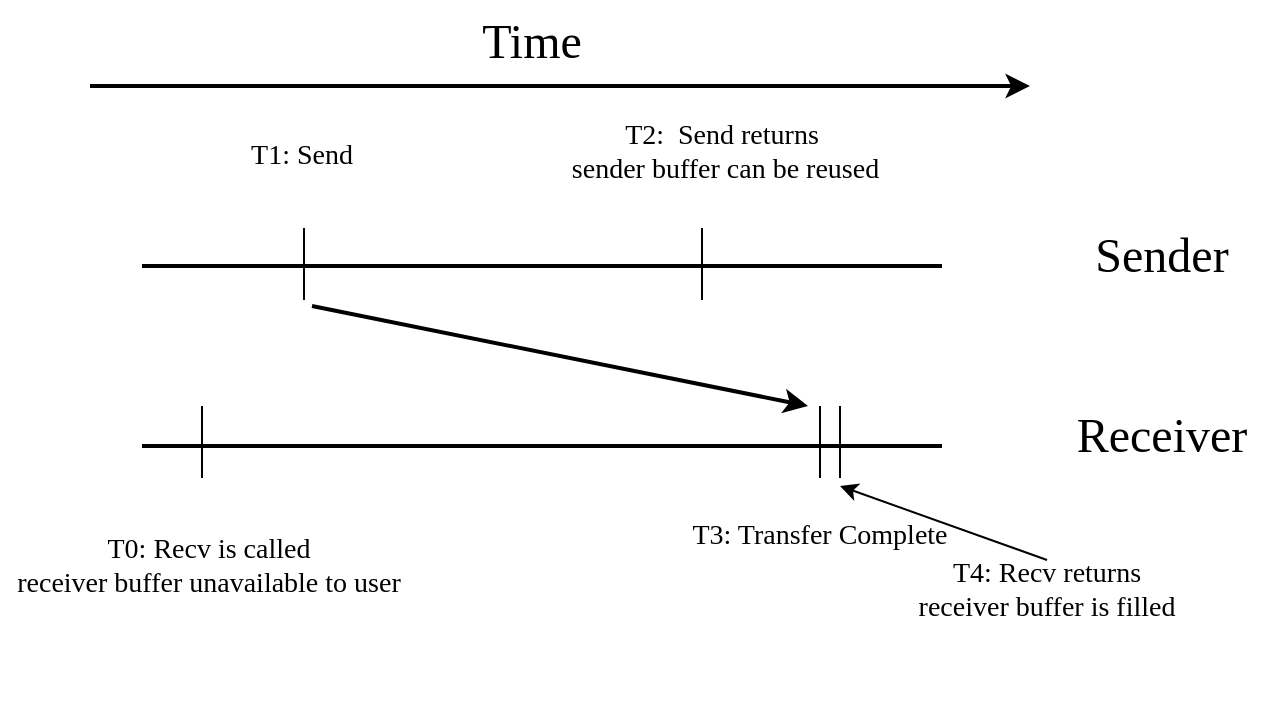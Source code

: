 <mxfile version="22.1.18" type="device">
  <diagram id="7onhE7s8I3OeBTNW9OX0" name="第 1 页">
    <mxGraphModel dx="852" dy="558" grid="0" gridSize="10" guides="1" tooltips="1" connect="1" arrows="1" fold="1" page="1" pageScale="1" pageWidth="827" pageHeight="1169" math="0" shadow="0">
      <root>
        <mxCell id="0" />
        <mxCell id="1" parent="0" />
        <mxCell id="9y_MhZ6LwUl3VcVE7A_6-1" value="" style="rounded=0;whiteSpace=wrap;html=1;strokeColor=none;fillColor=none;" parent="1" vertex="1">
          <mxGeometry x="146" y="107" width="625" height="357" as="geometry" />
        </mxCell>
        <mxCell id="LxJkTz2mR_KUnfyRF50h-3" value="" style="endArrow=none;html=1;rounded=0;fontSize=24;strokeWidth=2;fontFamily=Times New Roman;" parent="1" edge="1">
          <mxGeometry width="50" height="50" relative="1" as="geometry">
            <mxPoint x="200" y="240" as="sourcePoint" />
            <mxPoint x="600" y="240" as="targetPoint" />
          </mxGeometry>
        </mxCell>
        <mxCell id="LxJkTz2mR_KUnfyRF50h-4" value="&lt;span style=&quot;font-size: 24px;&quot;&gt;Sender&lt;/span&gt;" style="text;html=1;strokeColor=none;fillColor=none;align=center;verticalAlign=middle;whiteSpace=wrap;rounded=0;fontFamily=Times New Roman;" parent="1" vertex="1">
          <mxGeometry x="665" y="220" width="90" height="30" as="geometry" />
        </mxCell>
        <mxCell id="LxJkTz2mR_KUnfyRF50h-5" value="" style="endArrow=none;html=1;rounded=0;fontSize=24;strokeWidth=2;fontFamily=Times New Roman;" parent="1" edge="1">
          <mxGeometry width="50" height="50" relative="1" as="geometry">
            <mxPoint x="200" y="330" as="sourcePoint" />
            <mxPoint x="600" y="330" as="targetPoint" />
          </mxGeometry>
        </mxCell>
        <mxCell id="LxJkTz2mR_KUnfyRF50h-6" value="&lt;span style=&quot;font-size: 24px;&quot;&gt;Receiver&lt;/span&gt;" style="text;html=1;strokeColor=none;fillColor=none;align=center;verticalAlign=middle;whiteSpace=wrap;rounded=0;fontFamily=Times New Roman;" parent="1" vertex="1">
          <mxGeometry x="665" y="310" width="90" height="30" as="geometry" />
        </mxCell>
        <mxCell id="LxJkTz2mR_KUnfyRF50h-11" value="" style="endArrow=none;html=1;rounded=0;fontSize=24;exitX=0.5;exitY=0;exitDx=0;exitDy=0;fontFamily=Times New Roman;" parent="1" edge="1">
          <mxGeometry width="50" height="50" relative="1" as="geometry">
            <mxPoint x="230" y="346" as="sourcePoint" />
            <mxPoint x="230" y="310" as="targetPoint" />
          </mxGeometry>
        </mxCell>
        <mxCell id="LxJkTz2mR_KUnfyRF50h-12" value="&lt;font style=&quot;font-size: 14px;&quot;&gt;T0: Recv is called&lt;br&gt;receiver buffer unavailable to user&lt;br&gt;&lt;/font&gt;" style="text;html=1;strokeColor=none;fillColor=none;align=center;verticalAlign=middle;whiteSpace=wrap;rounded=0;fontSize=14;fontFamily=Times New Roman;" parent="1" vertex="1">
          <mxGeometry x="129" y="355" width="209" height="70" as="geometry" />
        </mxCell>
        <mxCell id="LxJkTz2mR_KUnfyRF50h-13" value="&lt;span style=&quot;font-size: 14px;&quot;&gt;T1: Send&lt;/span&gt;" style="text;html=1;strokeColor=none;fillColor=none;align=center;verticalAlign=middle;whiteSpace=wrap;rounded=0;fontSize=14;fontFamily=Times New Roman;" parent="1" vertex="1">
          <mxGeometry x="210" y="170" width="140" height="30" as="geometry" />
        </mxCell>
        <mxCell id="LxJkTz2mR_KUnfyRF50h-14" value="" style="endArrow=none;html=1;rounded=0;fontSize=24;exitX=0.5;exitY=0;exitDx=0;exitDy=0;fontFamily=Times New Roman;" parent="1" edge="1">
          <mxGeometry width="50" height="50" relative="1" as="geometry">
            <mxPoint x="281" y="257" as="sourcePoint" />
            <mxPoint x="281" y="221" as="targetPoint" />
          </mxGeometry>
        </mxCell>
        <mxCell id="LxJkTz2mR_KUnfyRF50h-15" value="" style="endArrow=none;html=1;rounded=0;fontSize=24;exitX=0.5;exitY=0;exitDx=0;exitDy=0;fontFamily=Times New Roman;" parent="1" edge="1">
          <mxGeometry width="50" height="50" relative="1" as="geometry">
            <mxPoint x="539" y="346" as="sourcePoint" />
            <mxPoint x="539" y="310" as="targetPoint" />
          </mxGeometry>
        </mxCell>
        <mxCell id="LxJkTz2mR_KUnfyRF50h-16" value="" style="endArrow=classic;html=1;rounded=0;fontSize=14;strokeWidth=2;fontFamily=Times New Roman;" parent="1" edge="1">
          <mxGeometry width="50" height="50" relative="1" as="geometry">
            <mxPoint x="174" y="150" as="sourcePoint" />
            <mxPoint x="644" y="150" as="targetPoint" />
          </mxGeometry>
        </mxCell>
        <mxCell id="LxJkTz2mR_KUnfyRF50h-17" value="Time" style="text;html=1;strokeColor=none;fillColor=none;align=center;verticalAlign=middle;whiteSpace=wrap;rounded=0;fontSize=24;fontFamily=Times New Roman;" parent="1" vertex="1">
          <mxGeometry x="350" y="113" width="90" height="30" as="geometry" />
        </mxCell>
        <mxCell id="LxJkTz2mR_KUnfyRF50h-18" value="T2:&amp;nbsp; Send returns&lt;br style=&quot;font-size: 14px;&quot;&gt;&lt;span style=&quot;font-size: 14px;&quot;&gt;&amp;nbsp;sender buffer can be reused&lt;/span&gt;" style="text;html=1;strokeColor=none;fillColor=none;align=center;verticalAlign=middle;whiteSpace=wrap;rounded=0;fontSize=14;fontFamily=Times New Roman;" parent="1" vertex="1">
          <mxGeometry x="410" y="164" width="160" height="38" as="geometry" />
        </mxCell>
        <mxCell id="LxJkTz2mR_KUnfyRF50h-19" value="" style="endArrow=none;html=1;rounded=0;fontSize=24;exitX=0.5;exitY=0;exitDx=0;exitDy=0;fontFamily=Times New Roman;" parent="1" edge="1">
          <mxGeometry width="50" height="50" relative="1" as="geometry">
            <mxPoint x="480" y="257" as="sourcePoint" />
            <mxPoint x="480" y="221" as="targetPoint" />
          </mxGeometry>
        </mxCell>
        <mxCell id="LxJkTz2mR_KUnfyRF50h-20" value="&lt;font style=&quot;font-size: 14px;&quot;&gt;T3: Transfer Complete&lt;br style=&quot;font-size: 14px;&quot;&gt;&lt;/font&gt;" style="text;html=1;strokeColor=none;fillColor=none;align=center;verticalAlign=middle;whiteSpace=wrap;rounded=0;fontSize=14;fontFamily=Times New Roman;" parent="1" vertex="1">
          <mxGeometry x="469" y="360" width="140" height="30" as="geometry" />
        </mxCell>
        <mxCell id="LxJkTz2mR_KUnfyRF50h-22" value="&lt;font style=&quot;font-size: 14px;&quot;&gt;T4: Recv returns&lt;br&gt;receiver buffer is filled&lt;br style=&quot;font-size: 14px;&quot;&gt;&lt;/font&gt;" style="text;html=1;strokeColor=none;fillColor=none;align=center;verticalAlign=middle;whiteSpace=wrap;rounded=0;fontSize=14;fontFamily=Times New Roman;" parent="1" vertex="1">
          <mxGeometry x="570" y="387" width="165" height="30" as="geometry" />
        </mxCell>
        <mxCell id="LxJkTz2mR_KUnfyRF50h-23" value="" style="endArrow=none;html=1;rounded=0;fontSize=24;exitX=0.5;exitY=0;exitDx=0;exitDy=0;fontFamily=Times New Roman;" parent="1" edge="1">
          <mxGeometry width="50" height="50" relative="1" as="geometry">
            <mxPoint x="549" y="346" as="sourcePoint" />
            <mxPoint x="549" y="310" as="targetPoint" />
          </mxGeometry>
        </mxCell>
        <mxCell id="LxJkTz2mR_KUnfyRF50h-24" value="" style="endArrow=classic;html=1;rounded=0;fontSize=24;exitX=0.5;exitY=0;exitDx=0;exitDy=0;fontFamily=Times New Roman;" parent="1" source="LxJkTz2mR_KUnfyRF50h-22" edge="1">
          <mxGeometry width="50" height="50" relative="1" as="geometry">
            <mxPoint x="809" y="560" as="sourcePoint" />
            <mxPoint x="549" y="350" as="targetPoint" />
          </mxGeometry>
        </mxCell>
        <mxCell id="LxJkTz2mR_KUnfyRF50h-25" value="" style="endArrow=classic;html=1;rounded=0;strokeWidth=2;fontSize=14;fontFamily=Times New Roman;" parent="1" edge="1">
          <mxGeometry width="50" height="50" relative="1" as="geometry">
            <mxPoint x="285" y="260" as="sourcePoint" />
            <mxPoint x="533" y="310" as="targetPoint" />
          </mxGeometry>
        </mxCell>
      </root>
    </mxGraphModel>
  </diagram>
</mxfile>
